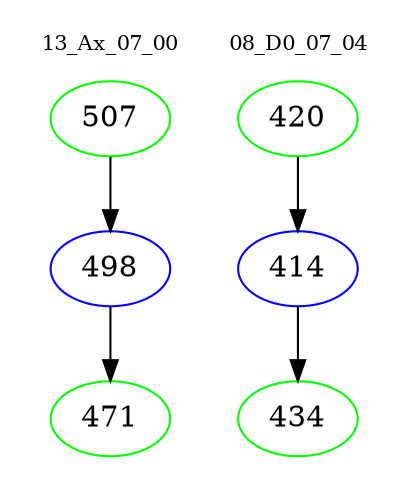 digraph{
subgraph cluster_0 {
color = white
label = "13_Ax_07_00";
fontsize=10;
T0_507 [label="507", color="green"]
T0_507 -> T0_498 [color="black"]
T0_498 [label="498", color="blue"]
T0_498 -> T0_471 [color="black"]
T0_471 [label="471", color="green"]
}
subgraph cluster_1 {
color = white
label = "08_D0_07_04";
fontsize=10;
T1_420 [label="420", color="green"]
T1_420 -> T1_414 [color="black"]
T1_414 [label="414", color="blue"]
T1_414 -> T1_434 [color="black"]
T1_434 [label="434", color="green"]
}
}
